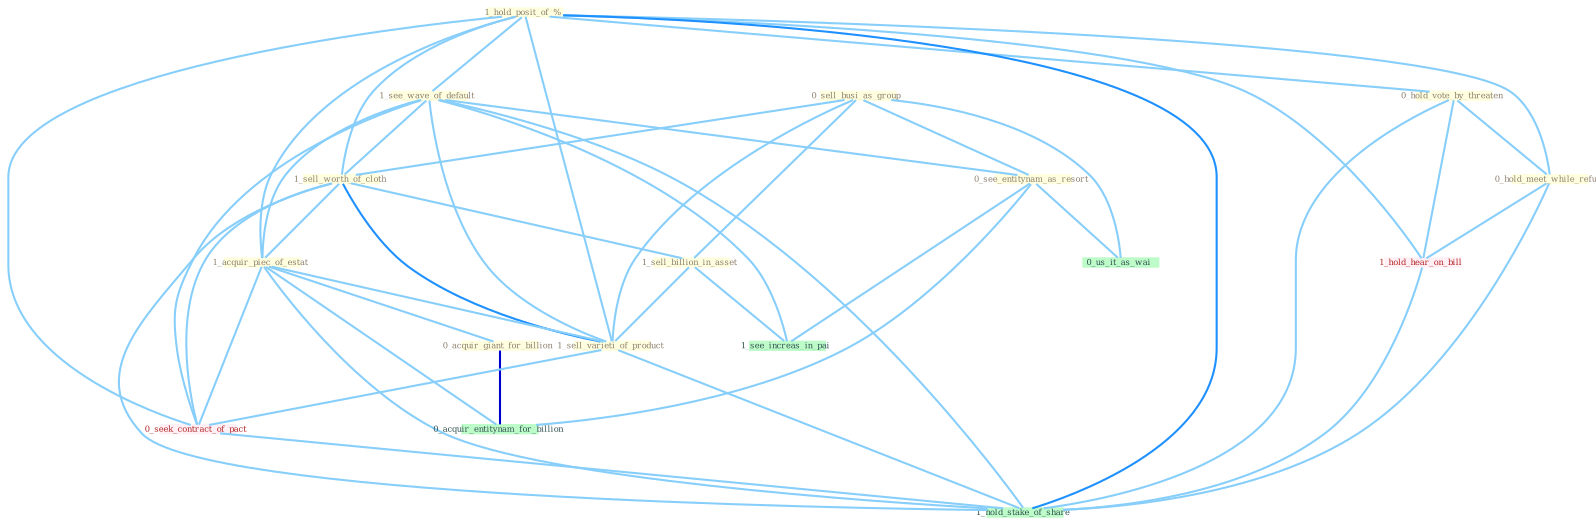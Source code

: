 Graph G{ 
    node
    [shape=polygon,style=filled,width=.5,height=.06,color="#BDFCC9",fixedsize=true,fontsize=4,
    fontcolor="#2f4f4f"];
    {node
    [color="#ffffe0", fontcolor="#8b7d6b"] "0_sell_busi_as_group " "1_hold_posit_of_% " "1_see_wave_of_default " "1_sell_worth_of_cloth " "0_hold_vote_by_threaten " "1_acquir_piec_of_estat " "0_acquir_giant_for_billion " "0_see_entitynam_as_resort " "0_hold_meet_while_refus " "1_sell_billion_in_asset " "1_sell_varieti_of_product "}
{node [color="#fff0f5", fontcolor="#b22222"] "0_seek_contract_of_pact " "1_hold_hear_on_bill "}
edge [color="#B0E2FF"];

	"0_sell_busi_as_group " -- "1_sell_worth_of_cloth " [w="1", color="#87cefa" ];
	"0_sell_busi_as_group " -- "0_see_entitynam_as_resort " [w="1", color="#87cefa" ];
	"0_sell_busi_as_group " -- "1_sell_billion_in_asset " [w="1", color="#87cefa" ];
	"0_sell_busi_as_group " -- "1_sell_varieti_of_product " [w="1", color="#87cefa" ];
	"0_sell_busi_as_group " -- "0_us_it_as_wai " [w="1", color="#87cefa" ];
	"1_hold_posit_of_% " -- "1_see_wave_of_default " [w="1", color="#87cefa" ];
	"1_hold_posit_of_% " -- "1_sell_worth_of_cloth " [w="1", color="#87cefa" ];
	"1_hold_posit_of_% " -- "0_hold_vote_by_threaten " [w="1", color="#87cefa" ];
	"1_hold_posit_of_% " -- "1_acquir_piec_of_estat " [w="1", color="#87cefa" ];
	"1_hold_posit_of_% " -- "0_hold_meet_while_refus " [w="1", color="#87cefa" ];
	"1_hold_posit_of_% " -- "1_sell_varieti_of_product " [w="1", color="#87cefa" ];
	"1_hold_posit_of_% " -- "0_seek_contract_of_pact " [w="1", color="#87cefa" ];
	"1_hold_posit_of_% " -- "1_hold_hear_on_bill " [w="1", color="#87cefa" ];
	"1_hold_posit_of_% " -- "1_hold_stake_of_share " [w="2", color="#1e90ff" , len=0.8];
	"1_see_wave_of_default " -- "1_sell_worth_of_cloth " [w="1", color="#87cefa" ];
	"1_see_wave_of_default " -- "1_acquir_piec_of_estat " [w="1", color="#87cefa" ];
	"1_see_wave_of_default " -- "0_see_entitynam_as_resort " [w="1", color="#87cefa" ];
	"1_see_wave_of_default " -- "1_sell_varieti_of_product " [w="1", color="#87cefa" ];
	"1_see_wave_of_default " -- "0_seek_contract_of_pact " [w="1", color="#87cefa" ];
	"1_see_wave_of_default " -- "1_see_increas_in_pai " [w="1", color="#87cefa" ];
	"1_see_wave_of_default " -- "1_hold_stake_of_share " [w="1", color="#87cefa" ];
	"1_sell_worth_of_cloth " -- "1_acquir_piec_of_estat " [w="1", color="#87cefa" ];
	"1_sell_worth_of_cloth " -- "1_sell_billion_in_asset " [w="1", color="#87cefa" ];
	"1_sell_worth_of_cloth " -- "1_sell_varieti_of_product " [w="2", color="#1e90ff" , len=0.8];
	"1_sell_worth_of_cloth " -- "0_seek_contract_of_pact " [w="1", color="#87cefa" ];
	"1_sell_worth_of_cloth " -- "1_hold_stake_of_share " [w="1", color="#87cefa" ];
	"0_hold_vote_by_threaten " -- "0_hold_meet_while_refus " [w="1", color="#87cefa" ];
	"0_hold_vote_by_threaten " -- "1_hold_hear_on_bill " [w="1", color="#87cefa" ];
	"0_hold_vote_by_threaten " -- "1_hold_stake_of_share " [w="1", color="#87cefa" ];
	"1_acquir_piec_of_estat " -- "0_acquir_giant_for_billion " [w="1", color="#87cefa" ];
	"1_acquir_piec_of_estat " -- "1_sell_varieti_of_product " [w="1", color="#87cefa" ];
	"1_acquir_piec_of_estat " -- "0_seek_contract_of_pact " [w="1", color="#87cefa" ];
	"1_acquir_piec_of_estat " -- "0_acquir_entitynam_for_billion " [w="1", color="#87cefa" ];
	"1_acquir_piec_of_estat " -- "1_hold_stake_of_share " [w="1", color="#87cefa" ];
	"0_acquir_giant_for_billion " -- "0_acquir_entitynam_for_billion " [w="3", color="#0000cd" , len=0.6];
	"0_see_entitynam_as_resort " -- "0_us_it_as_wai " [w="1", color="#87cefa" ];
	"0_see_entitynam_as_resort " -- "0_acquir_entitynam_for_billion " [w="1", color="#87cefa" ];
	"0_see_entitynam_as_resort " -- "1_see_increas_in_pai " [w="1", color="#87cefa" ];
	"0_hold_meet_while_refus " -- "1_hold_hear_on_bill " [w="1", color="#87cefa" ];
	"0_hold_meet_while_refus " -- "1_hold_stake_of_share " [w="1", color="#87cefa" ];
	"1_sell_billion_in_asset " -- "1_sell_varieti_of_product " [w="1", color="#87cefa" ];
	"1_sell_billion_in_asset " -- "1_see_increas_in_pai " [w="1", color="#87cefa" ];
	"1_sell_varieti_of_product " -- "0_seek_contract_of_pact " [w="1", color="#87cefa" ];
	"1_sell_varieti_of_product " -- "1_hold_stake_of_share " [w="1", color="#87cefa" ];
	"0_seek_contract_of_pact " -- "1_hold_stake_of_share " [w="1", color="#87cefa" ];
	"1_hold_hear_on_bill " -- "1_hold_stake_of_share " [w="1", color="#87cefa" ];
}